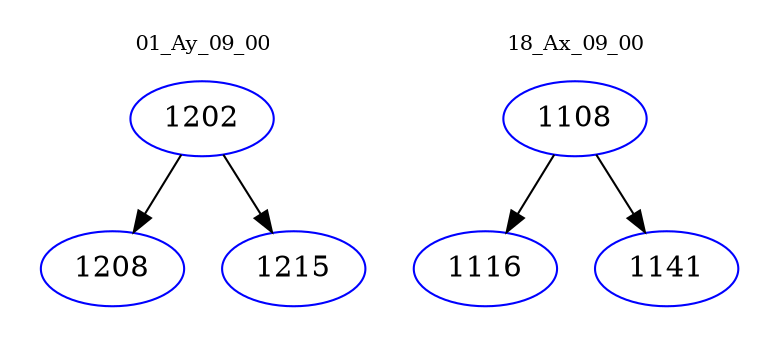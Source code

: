 digraph{
subgraph cluster_0 {
color = white
label = "01_Ay_09_00";
fontsize=10;
T0_1202 [label="1202", color="blue"]
T0_1202 -> T0_1208 [color="black"]
T0_1208 [label="1208", color="blue"]
T0_1202 -> T0_1215 [color="black"]
T0_1215 [label="1215", color="blue"]
}
subgraph cluster_1 {
color = white
label = "18_Ax_09_00";
fontsize=10;
T1_1108 [label="1108", color="blue"]
T1_1108 -> T1_1116 [color="black"]
T1_1116 [label="1116", color="blue"]
T1_1108 -> T1_1141 [color="black"]
T1_1141 [label="1141", color="blue"]
}
}
